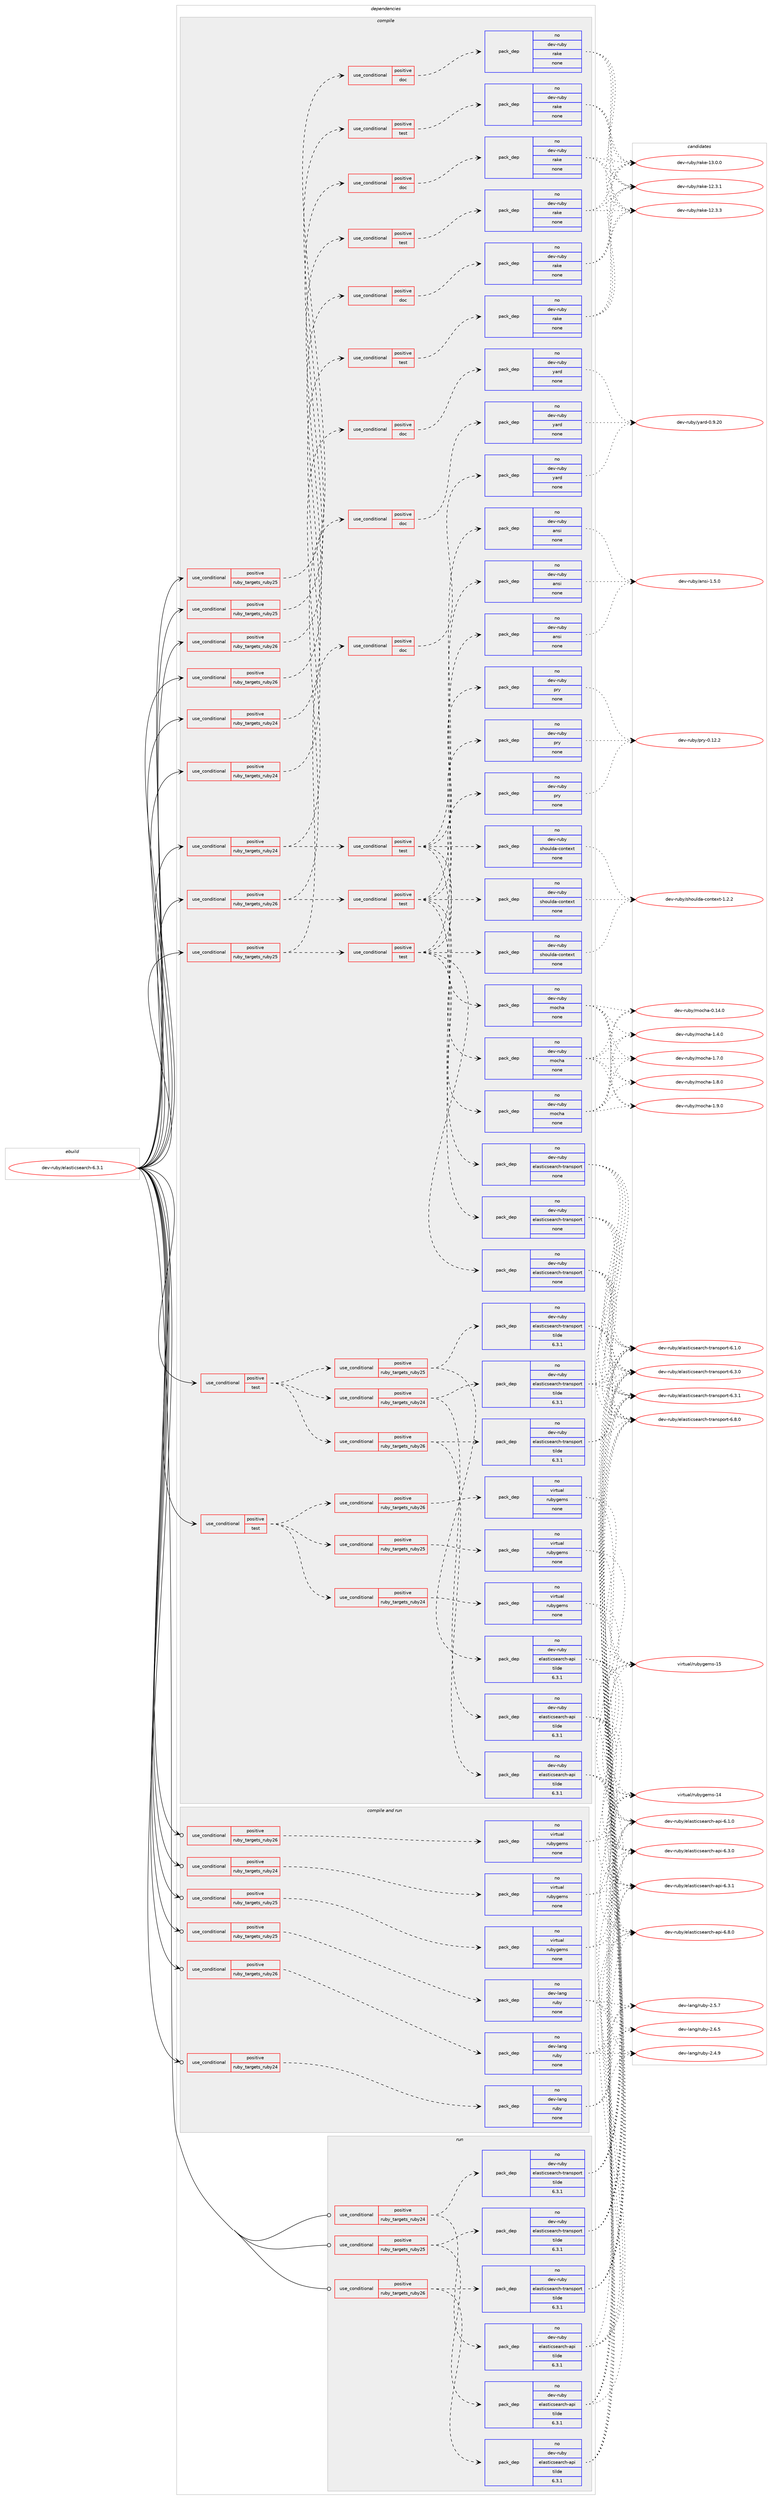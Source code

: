 digraph prolog {

# *************
# Graph options
# *************

newrank=true;
concentrate=true;
compound=true;
graph [rankdir=LR,fontname=Helvetica,fontsize=10,ranksep=1.5];#, ranksep=2.5, nodesep=0.2];
edge  [arrowhead=vee];
node  [fontname=Helvetica,fontsize=10];

# **********
# The ebuild
# **********

subgraph cluster_leftcol {
color=gray;
rank=same;
label=<<i>ebuild</i>>;
id [label="dev-ruby/elasticsearch-6.3.1", color=red, width=4, href="../dev-ruby/elasticsearch-6.3.1.svg"];
}

# ****************
# The dependencies
# ****************

subgraph cluster_midcol {
color=gray;
label=<<i>dependencies</i>>;
subgraph cluster_compile {
fillcolor="#eeeeee";
style=filled;
label=<<i>compile</i>>;
subgraph cond162151 {
dependency684757 [label=<<TABLE BORDER="0" CELLBORDER="1" CELLSPACING="0" CELLPADDING="4"><TR><TD ROWSPAN="3" CELLPADDING="10">use_conditional</TD></TR><TR><TD>positive</TD></TR><TR><TD>ruby_targets_ruby24</TD></TR></TABLE>>, shape=none, color=red];
subgraph cond162152 {
dependency684758 [label=<<TABLE BORDER="0" CELLBORDER="1" CELLSPACING="0" CELLPADDING="4"><TR><TD ROWSPAN="3" CELLPADDING="10">use_conditional</TD></TR><TR><TD>positive</TD></TR><TR><TD>doc</TD></TR></TABLE>>, shape=none, color=red];
subgraph pack510640 {
dependency684759 [label=<<TABLE BORDER="0" CELLBORDER="1" CELLSPACING="0" CELLPADDING="4" WIDTH="220"><TR><TD ROWSPAN="6" CELLPADDING="30">pack_dep</TD></TR><TR><TD WIDTH="110">no</TD></TR><TR><TD>dev-ruby</TD></TR><TR><TD>rake</TD></TR><TR><TD>none</TD></TR><TR><TD></TD></TR></TABLE>>, shape=none, color=blue];
}
dependency684758:e -> dependency684759:w [weight=20,style="dashed",arrowhead="vee"];
}
dependency684757:e -> dependency684758:w [weight=20,style="dashed",arrowhead="vee"];
}
id:e -> dependency684757:w [weight=20,style="solid",arrowhead="vee"];
subgraph cond162153 {
dependency684760 [label=<<TABLE BORDER="0" CELLBORDER="1" CELLSPACING="0" CELLPADDING="4"><TR><TD ROWSPAN="3" CELLPADDING="10">use_conditional</TD></TR><TR><TD>positive</TD></TR><TR><TD>ruby_targets_ruby24</TD></TR></TABLE>>, shape=none, color=red];
subgraph cond162154 {
dependency684761 [label=<<TABLE BORDER="0" CELLBORDER="1" CELLSPACING="0" CELLPADDING="4"><TR><TD ROWSPAN="3" CELLPADDING="10">use_conditional</TD></TR><TR><TD>positive</TD></TR><TR><TD>doc</TD></TR></TABLE>>, shape=none, color=red];
subgraph pack510641 {
dependency684762 [label=<<TABLE BORDER="0" CELLBORDER="1" CELLSPACING="0" CELLPADDING="4" WIDTH="220"><TR><TD ROWSPAN="6" CELLPADDING="30">pack_dep</TD></TR><TR><TD WIDTH="110">no</TD></TR><TR><TD>dev-ruby</TD></TR><TR><TD>yard</TD></TR><TR><TD>none</TD></TR><TR><TD></TD></TR></TABLE>>, shape=none, color=blue];
}
dependency684761:e -> dependency684762:w [weight=20,style="dashed",arrowhead="vee"];
}
dependency684760:e -> dependency684761:w [weight=20,style="dashed",arrowhead="vee"];
subgraph cond162155 {
dependency684763 [label=<<TABLE BORDER="0" CELLBORDER="1" CELLSPACING="0" CELLPADDING="4"><TR><TD ROWSPAN="3" CELLPADDING="10">use_conditional</TD></TR><TR><TD>positive</TD></TR><TR><TD>test</TD></TR></TABLE>>, shape=none, color=red];
subgraph pack510642 {
dependency684764 [label=<<TABLE BORDER="0" CELLBORDER="1" CELLSPACING="0" CELLPADDING="4" WIDTH="220"><TR><TD ROWSPAN="6" CELLPADDING="30">pack_dep</TD></TR><TR><TD WIDTH="110">no</TD></TR><TR><TD>dev-ruby</TD></TR><TR><TD>ansi</TD></TR><TR><TD>none</TD></TR><TR><TD></TD></TR></TABLE>>, shape=none, color=blue];
}
dependency684763:e -> dependency684764:w [weight=20,style="dashed",arrowhead="vee"];
subgraph pack510643 {
dependency684765 [label=<<TABLE BORDER="0" CELLBORDER="1" CELLSPACING="0" CELLPADDING="4" WIDTH="220"><TR><TD ROWSPAN="6" CELLPADDING="30">pack_dep</TD></TR><TR><TD WIDTH="110">no</TD></TR><TR><TD>dev-ruby</TD></TR><TR><TD>elasticsearch-transport</TD></TR><TR><TD>none</TD></TR><TR><TD></TD></TR></TABLE>>, shape=none, color=blue];
}
dependency684763:e -> dependency684765:w [weight=20,style="dashed",arrowhead="vee"];
subgraph pack510644 {
dependency684766 [label=<<TABLE BORDER="0" CELLBORDER="1" CELLSPACING="0" CELLPADDING="4" WIDTH="220"><TR><TD ROWSPAN="6" CELLPADDING="30">pack_dep</TD></TR><TR><TD WIDTH="110">no</TD></TR><TR><TD>dev-ruby</TD></TR><TR><TD>mocha</TD></TR><TR><TD>none</TD></TR><TR><TD></TD></TR></TABLE>>, shape=none, color=blue];
}
dependency684763:e -> dependency684766:w [weight=20,style="dashed",arrowhead="vee"];
subgraph pack510645 {
dependency684767 [label=<<TABLE BORDER="0" CELLBORDER="1" CELLSPACING="0" CELLPADDING="4" WIDTH="220"><TR><TD ROWSPAN="6" CELLPADDING="30">pack_dep</TD></TR><TR><TD WIDTH="110">no</TD></TR><TR><TD>dev-ruby</TD></TR><TR><TD>pry</TD></TR><TR><TD>none</TD></TR><TR><TD></TD></TR></TABLE>>, shape=none, color=blue];
}
dependency684763:e -> dependency684767:w [weight=20,style="dashed",arrowhead="vee"];
subgraph pack510646 {
dependency684768 [label=<<TABLE BORDER="0" CELLBORDER="1" CELLSPACING="0" CELLPADDING="4" WIDTH="220"><TR><TD ROWSPAN="6" CELLPADDING="30">pack_dep</TD></TR><TR><TD WIDTH="110">no</TD></TR><TR><TD>dev-ruby</TD></TR><TR><TD>shoulda-context</TD></TR><TR><TD>none</TD></TR><TR><TD></TD></TR></TABLE>>, shape=none, color=blue];
}
dependency684763:e -> dependency684768:w [weight=20,style="dashed",arrowhead="vee"];
}
dependency684760:e -> dependency684763:w [weight=20,style="dashed",arrowhead="vee"];
}
id:e -> dependency684760:w [weight=20,style="solid",arrowhead="vee"];
subgraph cond162156 {
dependency684769 [label=<<TABLE BORDER="0" CELLBORDER="1" CELLSPACING="0" CELLPADDING="4"><TR><TD ROWSPAN="3" CELLPADDING="10">use_conditional</TD></TR><TR><TD>positive</TD></TR><TR><TD>ruby_targets_ruby24</TD></TR></TABLE>>, shape=none, color=red];
subgraph cond162157 {
dependency684770 [label=<<TABLE BORDER="0" CELLBORDER="1" CELLSPACING="0" CELLPADDING="4"><TR><TD ROWSPAN="3" CELLPADDING="10">use_conditional</TD></TR><TR><TD>positive</TD></TR><TR><TD>test</TD></TR></TABLE>>, shape=none, color=red];
subgraph pack510647 {
dependency684771 [label=<<TABLE BORDER="0" CELLBORDER="1" CELLSPACING="0" CELLPADDING="4" WIDTH="220"><TR><TD ROWSPAN="6" CELLPADDING="30">pack_dep</TD></TR><TR><TD WIDTH="110">no</TD></TR><TR><TD>dev-ruby</TD></TR><TR><TD>rake</TD></TR><TR><TD>none</TD></TR><TR><TD></TD></TR></TABLE>>, shape=none, color=blue];
}
dependency684770:e -> dependency684771:w [weight=20,style="dashed",arrowhead="vee"];
}
dependency684769:e -> dependency684770:w [weight=20,style="dashed",arrowhead="vee"];
}
id:e -> dependency684769:w [weight=20,style="solid",arrowhead="vee"];
subgraph cond162158 {
dependency684772 [label=<<TABLE BORDER="0" CELLBORDER="1" CELLSPACING="0" CELLPADDING="4"><TR><TD ROWSPAN="3" CELLPADDING="10">use_conditional</TD></TR><TR><TD>positive</TD></TR><TR><TD>ruby_targets_ruby25</TD></TR></TABLE>>, shape=none, color=red];
subgraph cond162159 {
dependency684773 [label=<<TABLE BORDER="0" CELLBORDER="1" CELLSPACING="0" CELLPADDING="4"><TR><TD ROWSPAN="3" CELLPADDING="10">use_conditional</TD></TR><TR><TD>positive</TD></TR><TR><TD>doc</TD></TR></TABLE>>, shape=none, color=red];
subgraph pack510648 {
dependency684774 [label=<<TABLE BORDER="0" CELLBORDER="1" CELLSPACING="0" CELLPADDING="4" WIDTH="220"><TR><TD ROWSPAN="6" CELLPADDING="30">pack_dep</TD></TR><TR><TD WIDTH="110">no</TD></TR><TR><TD>dev-ruby</TD></TR><TR><TD>rake</TD></TR><TR><TD>none</TD></TR><TR><TD></TD></TR></TABLE>>, shape=none, color=blue];
}
dependency684773:e -> dependency684774:w [weight=20,style="dashed",arrowhead="vee"];
}
dependency684772:e -> dependency684773:w [weight=20,style="dashed",arrowhead="vee"];
}
id:e -> dependency684772:w [weight=20,style="solid",arrowhead="vee"];
subgraph cond162160 {
dependency684775 [label=<<TABLE BORDER="0" CELLBORDER="1" CELLSPACING="0" CELLPADDING="4"><TR><TD ROWSPAN="3" CELLPADDING="10">use_conditional</TD></TR><TR><TD>positive</TD></TR><TR><TD>ruby_targets_ruby25</TD></TR></TABLE>>, shape=none, color=red];
subgraph cond162161 {
dependency684776 [label=<<TABLE BORDER="0" CELLBORDER="1" CELLSPACING="0" CELLPADDING="4"><TR><TD ROWSPAN="3" CELLPADDING="10">use_conditional</TD></TR><TR><TD>positive</TD></TR><TR><TD>doc</TD></TR></TABLE>>, shape=none, color=red];
subgraph pack510649 {
dependency684777 [label=<<TABLE BORDER="0" CELLBORDER="1" CELLSPACING="0" CELLPADDING="4" WIDTH="220"><TR><TD ROWSPAN="6" CELLPADDING="30">pack_dep</TD></TR><TR><TD WIDTH="110">no</TD></TR><TR><TD>dev-ruby</TD></TR><TR><TD>yard</TD></TR><TR><TD>none</TD></TR><TR><TD></TD></TR></TABLE>>, shape=none, color=blue];
}
dependency684776:e -> dependency684777:w [weight=20,style="dashed",arrowhead="vee"];
}
dependency684775:e -> dependency684776:w [weight=20,style="dashed",arrowhead="vee"];
subgraph cond162162 {
dependency684778 [label=<<TABLE BORDER="0" CELLBORDER="1" CELLSPACING="0" CELLPADDING="4"><TR><TD ROWSPAN="3" CELLPADDING="10">use_conditional</TD></TR><TR><TD>positive</TD></TR><TR><TD>test</TD></TR></TABLE>>, shape=none, color=red];
subgraph pack510650 {
dependency684779 [label=<<TABLE BORDER="0" CELLBORDER="1" CELLSPACING="0" CELLPADDING="4" WIDTH="220"><TR><TD ROWSPAN="6" CELLPADDING="30">pack_dep</TD></TR><TR><TD WIDTH="110">no</TD></TR><TR><TD>dev-ruby</TD></TR><TR><TD>ansi</TD></TR><TR><TD>none</TD></TR><TR><TD></TD></TR></TABLE>>, shape=none, color=blue];
}
dependency684778:e -> dependency684779:w [weight=20,style="dashed",arrowhead="vee"];
subgraph pack510651 {
dependency684780 [label=<<TABLE BORDER="0" CELLBORDER="1" CELLSPACING="0" CELLPADDING="4" WIDTH="220"><TR><TD ROWSPAN="6" CELLPADDING="30">pack_dep</TD></TR><TR><TD WIDTH="110">no</TD></TR><TR><TD>dev-ruby</TD></TR><TR><TD>elasticsearch-transport</TD></TR><TR><TD>none</TD></TR><TR><TD></TD></TR></TABLE>>, shape=none, color=blue];
}
dependency684778:e -> dependency684780:w [weight=20,style="dashed",arrowhead="vee"];
subgraph pack510652 {
dependency684781 [label=<<TABLE BORDER="0" CELLBORDER="1" CELLSPACING="0" CELLPADDING="4" WIDTH="220"><TR><TD ROWSPAN="6" CELLPADDING="30">pack_dep</TD></TR><TR><TD WIDTH="110">no</TD></TR><TR><TD>dev-ruby</TD></TR><TR><TD>mocha</TD></TR><TR><TD>none</TD></TR><TR><TD></TD></TR></TABLE>>, shape=none, color=blue];
}
dependency684778:e -> dependency684781:w [weight=20,style="dashed",arrowhead="vee"];
subgraph pack510653 {
dependency684782 [label=<<TABLE BORDER="0" CELLBORDER="1" CELLSPACING="0" CELLPADDING="4" WIDTH="220"><TR><TD ROWSPAN="6" CELLPADDING="30">pack_dep</TD></TR><TR><TD WIDTH="110">no</TD></TR><TR><TD>dev-ruby</TD></TR><TR><TD>pry</TD></TR><TR><TD>none</TD></TR><TR><TD></TD></TR></TABLE>>, shape=none, color=blue];
}
dependency684778:e -> dependency684782:w [weight=20,style="dashed",arrowhead="vee"];
subgraph pack510654 {
dependency684783 [label=<<TABLE BORDER="0" CELLBORDER="1" CELLSPACING="0" CELLPADDING="4" WIDTH="220"><TR><TD ROWSPAN="6" CELLPADDING="30">pack_dep</TD></TR><TR><TD WIDTH="110">no</TD></TR><TR><TD>dev-ruby</TD></TR><TR><TD>shoulda-context</TD></TR><TR><TD>none</TD></TR><TR><TD></TD></TR></TABLE>>, shape=none, color=blue];
}
dependency684778:e -> dependency684783:w [weight=20,style="dashed",arrowhead="vee"];
}
dependency684775:e -> dependency684778:w [weight=20,style="dashed",arrowhead="vee"];
}
id:e -> dependency684775:w [weight=20,style="solid",arrowhead="vee"];
subgraph cond162163 {
dependency684784 [label=<<TABLE BORDER="0" CELLBORDER="1" CELLSPACING="0" CELLPADDING="4"><TR><TD ROWSPAN="3" CELLPADDING="10">use_conditional</TD></TR><TR><TD>positive</TD></TR><TR><TD>ruby_targets_ruby25</TD></TR></TABLE>>, shape=none, color=red];
subgraph cond162164 {
dependency684785 [label=<<TABLE BORDER="0" CELLBORDER="1" CELLSPACING="0" CELLPADDING="4"><TR><TD ROWSPAN="3" CELLPADDING="10">use_conditional</TD></TR><TR><TD>positive</TD></TR><TR><TD>test</TD></TR></TABLE>>, shape=none, color=red];
subgraph pack510655 {
dependency684786 [label=<<TABLE BORDER="0" CELLBORDER="1" CELLSPACING="0" CELLPADDING="4" WIDTH="220"><TR><TD ROWSPAN="6" CELLPADDING="30">pack_dep</TD></TR><TR><TD WIDTH="110">no</TD></TR><TR><TD>dev-ruby</TD></TR><TR><TD>rake</TD></TR><TR><TD>none</TD></TR><TR><TD></TD></TR></TABLE>>, shape=none, color=blue];
}
dependency684785:e -> dependency684786:w [weight=20,style="dashed",arrowhead="vee"];
}
dependency684784:e -> dependency684785:w [weight=20,style="dashed",arrowhead="vee"];
}
id:e -> dependency684784:w [weight=20,style="solid",arrowhead="vee"];
subgraph cond162165 {
dependency684787 [label=<<TABLE BORDER="0" CELLBORDER="1" CELLSPACING="0" CELLPADDING="4"><TR><TD ROWSPAN="3" CELLPADDING="10">use_conditional</TD></TR><TR><TD>positive</TD></TR><TR><TD>ruby_targets_ruby26</TD></TR></TABLE>>, shape=none, color=red];
subgraph cond162166 {
dependency684788 [label=<<TABLE BORDER="0" CELLBORDER="1" CELLSPACING="0" CELLPADDING="4"><TR><TD ROWSPAN="3" CELLPADDING="10">use_conditional</TD></TR><TR><TD>positive</TD></TR><TR><TD>doc</TD></TR></TABLE>>, shape=none, color=red];
subgraph pack510656 {
dependency684789 [label=<<TABLE BORDER="0" CELLBORDER="1" CELLSPACING="0" CELLPADDING="4" WIDTH="220"><TR><TD ROWSPAN="6" CELLPADDING="30">pack_dep</TD></TR><TR><TD WIDTH="110">no</TD></TR><TR><TD>dev-ruby</TD></TR><TR><TD>rake</TD></TR><TR><TD>none</TD></TR><TR><TD></TD></TR></TABLE>>, shape=none, color=blue];
}
dependency684788:e -> dependency684789:w [weight=20,style="dashed",arrowhead="vee"];
}
dependency684787:e -> dependency684788:w [weight=20,style="dashed",arrowhead="vee"];
}
id:e -> dependency684787:w [weight=20,style="solid",arrowhead="vee"];
subgraph cond162167 {
dependency684790 [label=<<TABLE BORDER="0" CELLBORDER="1" CELLSPACING="0" CELLPADDING="4"><TR><TD ROWSPAN="3" CELLPADDING="10">use_conditional</TD></TR><TR><TD>positive</TD></TR><TR><TD>ruby_targets_ruby26</TD></TR></TABLE>>, shape=none, color=red];
subgraph cond162168 {
dependency684791 [label=<<TABLE BORDER="0" CELLBORDER="1" CELLSPACING="0" CELLPADDING="4"><TR><TD ROWSPAN="3" CELLPADDING="10">use_conditional</TD></TR><TR><TD>positive</TD></TR><TR><TD>doc</TD></TR></TABLE>>, shape=none, color=red];
subgraph pack510657 {
dependency684792 [label=<<TABLE BORDER="0" CELLBORDER="1" CELLSPACING="0" CELLPADDING="4" WIDTH="220"><TR><TD ROWSPAN="6" CELLPADDING="30">pack_dep</TD></TR><TR><TD WIDTH="110">no</TD></TR><TR><TD>dev-ruby</TD></TR><TR><TD>yard</TD></TR><TR><TD>none</TD></TR><TR><TD></TD></TR></TABLE>>, shape=none, color=blue];
}
dependency684791:e -> dependency684792:w [weight=20,style="dashed",arrowhead="vee"];
}
dependency684790:e -> dependency684791:w [weight=20,style="dashed",arrowhead="vee"];
subgraph cond162169 {
dependency684793 [label=<<TABLE BORDER="0" CELLBORDER="1" CELLSPACING="0" CELLPADDING="4"><TR><TD ROWSPAN="3" CELLPADDING="10">use_conditional</TD></TR><TR><TD>positive</TD></TR><TR><TD>test</TD></TR></TABLE>>, shape=none, color=red];
subgraph pack510658 {
dependency684794 [label=<<TABLE BORDER="0" CELLBORDER="1" CELLSPACING="0" CELLPADDING="4" WIDTH="220"><TR><TD ROWSPAN="6" CELLPADDING="30">pack_dep</TD></TR><TR><TD WIDTH="110">no</TD></TR><TR><TD>dev-ruby</TD></TR><TR><TD>ansi</TD></TR><TR><TD>none</TD></TR><TR><TD></TD></TR></TABLE>>, shape=none, color=blue];
}
dependency684793:e -> dependency684794:w [weight=20,style="dashed",arrowhead="vee"];
subgraph pack510659 {
dependency684795 [label=<<TABLE BORDER="0" CELLBORDER="1" CELLSPACING="0" CELLPADDING="4" WIDTH="220"><TR><TD ROWSPAN="6" CELLPADDING="30">pack_dep</TD></TR><TR><TD WIDTH="110">no</TD></TR><TR><TD>dev-ruby</TD></TR><TR><TD>elasticsearch-transport</TD></TR><TR><TD>none</TD></TR><TR><TD></TD></TR></TABLE>>, shape=none, color=blue];
}
dependency684793:e -> dependency684795:w [weight=20,style="dashed",arrowhead="vee"];
subgraph pack510660 {
dependency684796 [label=<<TABLE BORDER="0" CELLBORDER="1" CELLSPACING="0" CELLPADDING="4" WIDTH="220"><TR><TD ROWSPAN="6" CELLPADDING="30">pack_dep</TD></TR><TR><TD WIDTH="110">no</TD></TR><TR><TD>dev-ruby</TD></TR><TR><TD>mocha</TD></TR><TR><TD>none</TD></TR><TR><TD></TD></TR></TABLE>>, shape=none, color=blue];
}
dependency684793:e -> dependency684796:w [weight=20,style="dashed",arrowhead="vee"];
subgraph pack510661 {
dependency684797 [label=<<TABLE BORDER="0" CELLBORDER="1" CELLSPACING="0" CELLPADDING="4" WIDTH="220"><TR><TD ROWSPAN="6" CELLPADDING="30">pack_dep</TD></TR><TR><TD WIDTH="110">no</TD></TR><TR><TD>dev-ruby</TD></TR><TR><TD>pry</TD></TR><TR><TD>none</TD></TR><TR><TD></TD></TR></TABLE>>, shape=none, color=blue];
}
dependency684793:e -> dependency684797:w [weight=20,style="dashed",arrowhead="vee"];
subgraph pack510662 {
dependency684798 [label=<<TABLE BORDER="0" CELLBORDER="1" CELLSPACING="0" CELLPADDING="4" WIDTH="220"><TR><TD ROWSPAN="6" CELLPADDING="30">pack_dep</TD></TR><TR><TD WIDTH="110">no</TD></TR><TR><TD>dev-ruby</TD></TR><TR><TD>shoulda-context</TD></TR><TR><TD>none</TD></TR><TR><TD></TD></TR></TABLE>>, shape=none, color=blue];
}
dependency684793:e -> dependency684798:w [weight=20,style="dashed",arrowhead="vee"];
}
dependency684790:e -> dependency684793:w [weight=20,style="dashed",arrowhead="vee"];
}
id:e -> dependency684790:w [weight=20,style="solid",arrowhead="vee"];
subgraph cond162170 {
dependency684799 [label=<<TABLE BORDER="0" CELLBORDER="1" CELLSPACING="0" CELLPADDING="4"><TR><TD ROWSPAN="3" CELLPADDING="10">use_conditional</TD></TR><TR><TD>positive</TD></TR><TR><TD>ruby_targets_ruby26</TD></TR></TABLE>>, shape=none, color=red];
subgraph cond162171 {
dependency684800 [label=<<TABLE BORDER="0" CELLBORDER="1" CELLSPACING="0" CELLPADDING="4"><TR><TD ROWSPAN="3" CELLPADDING="10">use_conditional</TD></TR><TR><TD>positive</TD></TR><TR><TD>test</TD></TR></TABLE>>, shape=none, color=red];
subgraph pack510663 {
dependency684801 [label=<<TABLE BORDER="0" CELLBORDER="1" CELLSPACING="0" CELLPADDING="4" WIDTH="220"><TR><TD ROWSPAN="6" CELLPADDING="30">pack_dep</TD></TR><TR><TD WIDTH="110">no</TD></TR><TR><TD>dev-ruby</TD></TR><TR><TD>rake</TD></TR><TR><TD>none</TD></TR><TR><TD></TD></TR></TABLE>>, shape=none, color=blue];
}
dependency684800:e -> dependency684801:w [weight=20,style="dashed",arrowhead="vee"];
}
dependency684799:e -> dependency684800:w [weight=20,style="dashed",arrowhead="vee"];
}
id:e -> dependency684799:w [weight=20,style="solid",arrowhead="vee"];
subgraph cond162172 {
dependency684802 [label=<<TABLE BORDER="0" CELLBORDER="1" CELLSPACING="0" CELLPADDING="4"><TR><TD ROWSPAN="3" CELLPADDING="10">use_conditional</TD></TR><TR><TD>positive</TD></TR><TR><TD>test</TD></TR></TABLE>>, shape=none, color=red];
subgraph cond162173 {
dependency684803 [label=<<TABLE BORDER="0" CELLBORDER="1" CELLSPACING="0" CELLPADDING="4"><TR><TD ROWSPAN="3" CELLPADDING="10">use_conditional</TD></TR><TR><TD>positive</TD></TR><TR><TD>ruby_targets_ruby24</TD></TR></TABLE>>, shape=none, color=red];
subgraph pack510664 {
dependency684804 [label=<<TABLE BORDER="0" CELLBORDER="1" CELLSPACING="0" CELLPADDING="4" WIDTH="220"><TR><TD ROWSPAN="6" CELLPADDING="30">pack_dep</TD></TR><TR><TD WIDTH="110">no</TD></TR><TR><TD>dev-ruby</TD></TR><TR><TD>elasticsearch-api</TD></TR><TR><TD>tilde</TD></TR><TR><TD>6.3.1</TD></TR></TABLE>>, shape=none, color=blue];
}
dependency684803:e -> dependency684804:w [weight=20,style="dashed",arrowhead="vee"];
subgraph pack510665 {
dependency684805 [label=<<TABLE BORDER="0" CELLBORDER="1" CELLSPACING="0" CELLPADDING="4" WIDTH="220"><TR><TD ROWSPAN="6" CELLPADDING="30">pack_dep</TD></TR><TR><TD WIDTH="110">no</TD></TR><TR><TD>dev-ruby</TD></TR><TR><TD>elasticsearch-transport</TD></TR><TR><TD>tilde</TD></TR><TR><TD>6.3.1</TD></TR></TABLE>>, shape=none, color=blue];
}
dependency684803:e -> dependency684805:w [weight=20,style="dashed",arrowhead="vee"];
}
dependency684802:e -> dependency684803:w [weight=20,style="dashed",arrowhead="vee"];
subgraph cond162174 {
dependency684806 [label=<<TABLE BORDER="0" CELLBORDER="1" CELLSPACING="0" CELLPADDING="4"><TR><TD ROWSPAN="3" CELLPADDING="10">use_conditional</TD></TR><TR><TD>positive</TD></TR><TR><TD>ruby_targets_ruby25</TD></TR></TABLE>>, shape=none, color=red];
subgraph pack510666 {
dependency684807 [label=<<TABLE BORDER="0" CELLBORDER="1" CELLSPACING="0" CELLPADDING="4" WIDTH="220"><TR><TD ROWSPAN="6" CELLPADDING="30">pack_dep</TD></TR><TR><TD WIDTH="110">no</TD></TR><TR><TD>dev-ruby</TD></TR><TR><TD>elasticsearch-api</TD></TR><TR><TD>tilde</TD></TR><TR><TD>6.3.1</TD></TR></TABLE>>, shape=none, color=blue];
}
dependency684806:e -> dependency684807:w [weight=20,style="dashed",arrowhead="vee"];
subgraph pack510667 {
dependency684808 [label=<<TABLE BORDER="0" CELLBORDER="1" CELLSPACING="0" CELLPADDING="4" WIDTH="220"><TR><TD ROWSPAN="6" CELLPADDING="30">pack_dep</TD></TR><TR><TD WIDTH="110">no</TD></TR><TR><TD>dev-ruby</TD></TR><TR><TD>elasticsearch-transport</TD></TR><TR><TD>tilde</TD></TR><TR><TD>6.3.1</TD></TR></TABLE>>, shape=none, color=blue];
}
dependency684806:e -> dependency684808:w [weight=20,style="dashed",arrowhead="vee"];
}
dependency684802:e -> dependency684806:w [weight=20,style="dashed",arrowhead="vee"];
subgraph cond162175 {
dependency684809 [label=<<TABLE BORDER="0" CELLBORDER="1" CELLSPACING="0" CELLPADDING="4"><TR><TD ROWSPAN="3" CELLPADDING="10">use_conditional</TD></TR><TR><TD>positive</TD></TR><TR><TD>ruby_targets_ruby26</TD></TR></TABLE>>, shape=none, color=red];
subgraph pack510668 {
dependency684810 [label=<<TABLE BORDER="0" CELLBORDER="1" CELLSPACING="0" CELLPADDING="4" WIDTH="220"><TR><TD ROWSPAN="6" CELLPADDING="30">pack_dep</TD></TR><TR><TD WIDTH="110">no</TD></TR><TR><TD>dev-ruby</TD></TR><TR><TD>elasticsearch-api</TD></TR><TR><TD>tilde</TD></TR><TR><TD>6.3.1</TD></TR></TABLE>>, shape=none, color=blue];
}
dependency684809:e -> dependency684810:w [weight=20,style="dashed",arrowhead="vee"];
subgraph pack510669 {
dependency684811 [label=<<TABLE BORDER="0" CELLBORDER="1" CELLSPACING="0" CELLPADDING="4" WIDTH="220"><TR><TD ROWSPAN="6" CELLPADDING="30">pack_dep</TD></TR><TR><TD WIDTH="110">no</TD></TR><TR><TD>dev-ruby</TD></TR><TR><TD>elasticsearch-transport</TD></TR><TR><TD>tilde</TD></TR><TR><TD>6.3.1</TD></TR></TABLE>>, shape=none, color=blue];
}
dependency684809:e -> dependency684811:w [weight=20,style="dashed",arrowhead="vee"];
}
dependency684802:e -> dependency684809:w [weight=20,style="dashed",arrowhead="vee"];
}
id:e -> dependency684802:w [weight=20,style="solid",arrowhead="vee"];
subgraph cond162176 {
dependency684812 [label=<<TABLE BORDER="0" CELLBORDER="1" CELLSPACING="0" CELLPADDING="4"><TR><TD ROWSPAN="3" CELLPADDING="10">use_conditional</TD></TR><TR><TD>positive</TD></TR><TR><TD>test</TD></TR></TABLE>>, shape=none, color=red];
subgraph cond162177 {
dependency684813 [label=<<TABLE BORDER="0" CELLBORDER="1" CELLSPACING="0" CELLPADDING="4"><TR><TD ROWSPAN="3" CELLPADDING="10">use_conditional</TD></TR><TR><TD>positive</TD></TR><TR><TD>ruby_targets_ruby24</TD></TR></TABLE>>, shape=none, color=red];
subgraph pack510670 {
dependency684814 [label=<<TABLE BORDER="0" CELLBORDER="1" CELLSPACING="0" CELLPADDING="4" WIDTH="220"><TR><TD ROWSPAN="6" CELLPADDING="30">pack_dep</TD></TR><TR><TD WIDTH="110">no</TD></TR><TR><TD>virtual</TD></TR><TR><TD>rubygems</TD></TR><TR><TD>none</TD></TR><TR><TD></TD></TR></TABLE>>, shape=none, color=blue];
}
dependency684813:e -> dependency684814:w [weight=20,style="dashed",arrowhead="vee"];
}
dependency684812:e -> dependency684813:w [weight=20,style="dashed",arrowhead="vee"];
subgraph cond162178 {
dependency684815 [label=<<TABLE BORDER="0" CELLBORDER="1" CELLSPACING="0" CELLPADDING="4"><TR><TD ROWSPAN="3" CELLPADDING="10">use_conditional</TD></TR><TR><TD>positive</TD></TR><TR><TD>ruby_targets_ruby25</TD></TR></TABLE>>, shape=none, color=red];
subgraph pack510671 {
dependency684816 [label=<<TABLE BORDER="0" CELLBORDER="1" CELLSPACING="0" CELLPADDING="4" WIDTH="220"><TR><TD ROWSPAN="6" CELLPADDING="30">pack_dep</TD></TR><TR><TD WIDTH="110">no</TD></TR><TR><TD>virtual</TD></TR><TR><TD>rubygems</TD></TR><TR><TD>none</TD></TR><TR><TD></TD></TR></TABLE>>, shape=none, color=blue];
}
dependency684815:e -> dependency684816:w [weight=20,style="dashed",arrowhead="vee"];
}
dependency684812:e -> dependency684815:w [weight=20,style="dashed",arrowhead="vee"];
subgraph cond162179 {
dependency684817 [label=<<TABLE BORDER="0" CELLBORDER="1" CELLSPACING="0" CELLPADDING="4"><TR><TD ROWSPAN="3" CELLPADDING="10">use_conditional</TD></TR><TR><TD>positive</TD></TR><TR><TD>ruby_targets_ruby26</TD></TR></TABLE>>, shape=none, color=red];
subgraph pack510672 {
dependency684818 [label=<<TABLE BORDER="0" CELLBORDER="1" CELLSPACING="0" CELLPADDING="4" WIDTH="220"><TR><TD ROWSPAN="6" CELLPADDING="30">pack_dep</TD></TR><TR><TD WIDTH="110">no</TD></TR><TR><TD>virtual</TD></TR><TR><TD>rubygems</TD></TR><TR><TD>none</TD></TR><TR><TD></TD></TR></TABLE>>, shape=none, color=blue];
}
dependency684817:e -> dependency684818:w [weight=20,style="dashed",arrowhead="vee"];
}
dependency684812:e -> dependency684817:w [weight=20,style="dashed",arrowhead="vee"];
}
id:e -> dependency684812:w [weight=20,style="solid",arrowhead="vee"];
}
subgraph cluster_compileandrun {
fillcolor="#eeeeee";
style=filled;
label=<<i>compile and run</i>>;
subgraph cond162180 {
dependency684819 [label=<<TABLE BORDER="0" CELLBORDER="1" CELLSPACING="0" CELLPADDING="4"><TR><TD ROWSPAN="3" CELLPADDING="10">use_conditional</TD></TR><TR><TD>positive</TD></TR><TR><TD>ruby_targets_ruby24</TD></TR></TABLE>>, shape=none, color=red];
subgraph pack510673 {
dependency684820 [label=<<TABLE BORDER="0" CELLBORDER="1" CELLSPACING="0" CELLPADDING="4" WIDTH="220"><TR><TD ROWSPAN="6" CELLPADDING="30">pack_dep</TD></TR><TR><TD WIDTH="110">no</TD></TR><TR><TD>dev-lang</TD></TR><TR><TD>ruby</TD></TR><TR><TD>none</TD></TR><TR><TD></TD></TR></TABLE>>, shape=none, color=blue];
}
dependency684819:e -> dependency684820:w [weight=20,style="dashed",arrowhead="vee"];
}
id:e -> dependency684819:w [weight=20,style="solid",arrowhead="odotvee"];
subgraph cond162181 {
dependency684821 [label=<<TABLE BORDER="0" CELLBORDER="1" CELLSPACING="0" CELLPADDING="4"><TR><TD ROWSPAN="3" CELLPADDING="10">use_conditional</TD></TR><TR><TD>positive</TD></TR><TR><TD>ruby_targets_ruby24</TD></TR></TABLE>>, shape=none, color=red];
subgraph pack510674 {
dependency684822 [label=<<TABLE BORDER="0" CELLBORDER="1" CELLSPACING="0" CELLPADDING="4" WIDTH="220"><TR><TD ROWSPAN="6" CELLPADDING="30">pack_dep</TD></TR><TR><TD WIDTH="110">no</TD></TR><TR><TD>virtual</TD></TR><TR><TD>rubygems</TD></TR><TR><TD>none</TD></TR><TR><TD></TD></TR></TABLE>>, shape=none, color=blue];
}
dependency684821:e -> dependency684822:w [weight=20,style="dashed",arrowhead="vee"];
}
id:e -> dependency684821:w [weight=20,style="solid",arrowhead="odotvee"];
subgraph cond162182 {
dependency684823 [label=<<TABLE BORDER="0" CELLBORDER="1" CELLSPACING="0" CELLPADDING="4"><TR><TD ROWSPAN="3" CELLPADDING="10">use_conditional</TD></TR><TR><TD>positive</TD></TR><TR><TD>ruby_targets_ruby25</TD></TR></TABLE>>, shape=none, color=red];
subgraph pack510675 {
dependency684824 [label=<<TABLE BORDER="0" CELLBORDER="1" CELLSPACING="0" CELLPADDING="4" WIDTH="220"><TR><TD ROWSPAN="6" CELLPADDING="30">pack_dep</TD></TR><TR><TD WIDTH="110">no</TD></TR><TR><TD>dev-lang</TD></TR><TR><TD>ruby</TD></TR><TR><TD>none</TD></TR><TR><TD></TD></TR></TABLE>>, shape=none, color=blue];
}
dependency684823:e -> dependency684824:w [weight=20,style="dashed",arrowhead="vee"];
}
id:e -> dependency684823:w [weight=20,style="solid",arrowhead="odotvee"];
subgraph cond162183 {
dependency684825 [label=<<TABLE BORDER="0" CELLBORDER="1" CELLSPACING="0" CELLPADDING="4"><TR><TD ROWSPAN="3" CELLPADDING="10">use_conditional</TD></TR><TR><TD>positive</TD></TR><TR><TD>ruby_targets_ruby25</TD></TR></TABLE>>, shape=none, color=red];
subgraph pack510676 {
dependency684826 [label=<<TABLE BORDER="0" CELLBORDER="1" CELLSPACING="0" CELLPADDING="4" WIDTH="220"><TR><TD ROWSPAN="6" CELLPADDING="30">pack_dep</TD></TR><TR><TD WIDTH="110">no</TD></TR><TR><TD>virtual</TD></TR><TR><TD>rubygems</TD></TR><TR><TD>none</TD></TR><TR><TD></TD></TR></TABLE>>, shape=none, color=blue];
}
dependency684825:e -> dependency684826:w [weight=20,style="dashed",arrowhead="vee"];
}
id:e -> dependency684825:w [weight=20,style="solid",arrowhead="odotvee"];
subgraph cond162184 {
dependency684827 [label=<<TABLE BORDER="0" CELLBORDER="1" CELLSPACING="0" CELLPADDING="4"><TR><TD ROWSPAN="3" CELLPADDING="10">use_conditional</TD></TR><TR><TD>positive</TD></TR><TR><TD>ruby_targets_ruby26</TD></TR></TABLE>>, shape=none, color=red];
subgraph pack510677 {
dependency684828 [label=<<TABLE BORDER="0" CELLBORDER="1" CELLSPACING="0" CELLPADDING="4" WIDTH="220"><TR><TD ROWSPAN="6" CELLPADDING="30">pack_dep</TD></TR><TR><TD WIDTH="110">no</TD></TR><TR><TD>dev-lang</TD></TR><TR><TD>ruby</TD></TR><TR><TD>none</TD></TR><TR><TD></TD></TR></TABLE>>, shape=none, color=blue];
}
dependency684827:e -> dependency684828:w [weight=20,style="dashed",arrowhead="vee"];
}
id:e -> dependency684827:w [weight=20,style="solid",arrowhead="odotvee"];
subgraph cond162185 {
dependency684829 [label=<<TABLE BORDER="0" CELLBORDER="1" CELLSPACING="0" CELLPADDING="4"><TR><TD ROWSPAN="3" CELLPADDING="10">use_conditional</TD></TR><TR><TD>positive</TD></TR><TR><TD>ruby_targets_ruby26</TD></TR></TABLE>>, shape=none, color=red];
subgraph pack510678 {
dependency684830 [label=<<TABLE BORDER="0" CELLBORDER="1" CELLSPACING="0" CELLPADDING="4" WIDTH="220"><TR><TD ROWSPAN="6" CELLPADDING="30">pack_dep</TD></TR><TR><TD WIDTH="110">no</TD></TR><TR><TD>virtual</TD></TR><TR><TD>rubygems</TD></TR><TR><TD>none</TD></TR><TR><TD></TD></TR></TABLE>>, shape=none, color=blue];
}
dependency684829:e -> dependency684830:w [weight=20,style="dashed",arrowhead="vee"];
}
id:e -> dependency684829:w [weight=20,style="solid",arrowhead="odotvee"];
}
subgraph cluster_run {
fillcolor="#eeeeee";
style=filled;
label=<<i>run</i>>;
subgraph cond162186 {
dependency684831 [label=<<TABLE BORDER="0" CELLBORDER="1" CELLSPACING="0" CELLPADDING="4"><TR><TD ROWSPAN="3" CELLPADDING="10">use_conditional</TD></TR><TR><TD>positive</TD></TR><TR><TD>ruby_targets_ruby24</TD></TR></TABLE>>, shape=none, color=red];
subgraph pack510679 {
dependency684832 [label=<<TABLE BORDER="0" CELLBORDER="1" CELLSPACING="0" CELLPADDING="4" WIDTH="220"><TR><TD ROWSPAN="6" CELLPADDING="30">pack_dep</TD></TR><TR><TD WIDTH="110">no</TD></TR><TR><TD>dev-ruby</TD></TR><TR><TD>elasticsearch-api</TD></TR><TR><TD>tilde</TD></TR><TR><TD>6.3.1</TD></TR></TABLE>>, shape=none, color=blue];
}
dependency684831:e -> dependency684832:w [weight=20,style="dashed",arrowhead="vee"];
subgraph pack510680 {
dependency684833 [label=<<TABLE BORDER="0" CELLBORDER="1" CELLSPACING="0" CELLPADDING="4" WIDTH="220"><TR><TD ROWSPAN="6" CELLPADDING="30">pack_dep</TD></TR><TR><TD WIDTH="110">no</TD></TR><TR><TD>dev-ruby</TD></TR><TR><TD>elasticsearch-transport</TD></TR><TR><TD>tilde</TD></TR><TR><TD>6.3.1</TD></TR></TABLE>>, shape=none, color=blue];
}
dependency684831:e -> dependency684833:w [weight=20,style="dashed",arrowhead="vee"];
}
id:e -> dependency684831:w [weight=20,style="solid",arrowhead="odot"];
subgraph cond162187 {
dependency684834 [label=<<TABLE BORDER="0" CELLBORDER="1" CELLSPACING="0" CELLPADDING="4"><TR><TD ROWSPAN="3" CELLPADDING="10">use_conditional</TD></TR><TR><TD>positive</TD></TR><TR><TD>ruby_targets_ruby25</TD></TR></TABLE>>, shape=none, color=red];
subgraph pack510681 {
dependency684835 [label=<<TABLE BORDER="0" CELLBORDER="1" CELLSPACING="0" CELLPADDING="4" WIDTH="220"><TR><TD ROWSPAN="6" CELLPADDING="30">pack_dep</TD></TR><TR><TD WIDTH="110">no</TD></TR><TR><TD>dev-ruby</TD></TR><TR><TD>elasticsearch-api</TD></TR><TR><TD>tilde</TD></TR><TR><TD>6.3.1</TD></TR></TABLE>>, shape=none, color=blue];
}
dependency684834:e -> dependency684835:w [weight=20,style="dashed",arrowhead="vee"];
subgraph pack510682 {
dependency684836 [label=<<TABLE BORDER="0" CELLBORDER="1" CELLSPACING="0" CELLPADDING="4" WIDTH="220"><TR><TD ROWSPAN="6" CELLPADDING="30">pack_dep</TD></TR><TR><TD WIDTH="110">no</TD></TR><TR><TD>dev-ruby</TD></TR><TR><TD>elasticsearch-transport</TD></TR><TR><TD>tilde</TD></TR><TR><TD>6.3.1</TD></TR></TABLE>>, shape=none, color=blue];
}
dependency684834:e -> dependency684836:w [weight=20,style="dashed",arrowhead="vee"];
}
id:e -> dependency684834:w [weight=20,style="solid",arrowhead="odot"];
subgraph cond162188 {
dependency684837 [label=<<TABLE BORDER="0" CELLBORDER="1" CELLSPACING="0" CELLPADDING="4"><TR><TD ROWSPAN="3" CELLPADDING="10">use_conditional</TD></TR><TR><TD>positive</TD></TR><TR><TD>ruby_targets_ruby26</TD></TR></TABLE>>, shape=none, color=red];
subgraph pack510683 {
dependency684838 [label=<<TABLE BORDER="0" CELLBORDER="1" CELLSPACING="0" CELLPADDING="4" WIDTH="220"><TR><TD ROWSPAN="6" CELLPADDING="30">pack_dep</TD></TR><TR><TD WIDTH="110">no</TD></TR><TR><TD>dev-ruby</TD></TR><TR><TD>elasticsearch-api</TD></TR><TR><TD>tilde</TD></TR><TR><TD>6.3.1</TD></TR></TABLE>>, shape=none, color=blue];
}
dependency684837:e -> dependency684838:w [weight=20,style="dashed",arrowhead="vee"];
subgraph pack510684 {
dependency684839 [label=<<TABLE BORDER="0" CELLBORDER="1" CELLSPACING="0" CELLPADDING="4" WIDTH="220"><TR><TD ROWSPAN="6" CELLPADDING="30">pack_dep</TD></TR><TR><TD WIDTH="110">no</TD></TR><TR><TD>dev-ruby</TD></TR><TR><TD>elasticsearch-transport</TD></TR><TR><TD>tilde</TD></TR><TR><TD>6.3.1</TD></TR></TABLE>>, shape=none, color=blue];
}
dependency684837:e -> dependency684839:w [weight=20,style="dashed",arrowhead="vee"];
}
id:e -> dependency684837:w [weight=20,style="solid",arrowhead="odot"];
}
}

# **************
# The candidates
# **************

subgraph cluster_choices {
rank=same;
color=gray;
label=<<i>candidates</i>>;

subgraph choice510640 {
color=black;
nodesep=1;
choice1001011184511411798121471149710710145495046514649 [label="dev-ruby/rake-12.3.1", color=red, width=4,href="../dev-ruby/rake-12.3.1.svg"];
choice1001011184511411798121471149710710145495046514651 [label="dev-ruby/rake-12.3.3", color=red, width=4,href="../dev-ruby/rake-12.3.3.svg"];
choice1001011184511411798121471149710710145495146484648 [label="dev-ruby/rake-13.0.0", color=red, width=4,href="../dev-ruby/rake-13.0.0.svg"];
dependency684759:e -> choice1001011184511411798121471149710710145495046514649:w [style=dotted,weight="100"];
dependency684759:e -> choice1001011184511411798121471149710710145495046514651:w [style=dotted,weight="100"];
dependency684759:e -> choice1001011184511411798121471149710710145495146484648:w [style=dotted,weight="100"];
}
subgraph choice510641 {
color=black;
nodesep=1;
choice1001011184511411798121471219711410045484657465048 [label="dev-ruby/yard-0.9.20", color=red, width=4,href="../dev-ruby/yard-0.9.20.svg"];
dependency684762:e -> choice1001011184511411798121471219711410045484657465048:w [style=dotted,weight="100"];
}
subgraph choice510642 {
color=black;
nodesep=1;
choice10010111845114117981214797110115105454946534648 [label="dev-ruby/ansi-1.5.0", color=red, width=4,href="../dev-ruby/ansi-1.5.0.svg"];
dependency684764:e -> choice10010111845114117981214797110115105454946534648:w [style=dotted,weight="100"];
}
subgraph choice510643 {
color=black;
nodesep=1;
choice100101118451141179812147101108971151161059911510197114991044511611497110115112111114116455446494648 [label="dev-ruby/elasticsearch-transport-6.1.0", color=red, width=4,href="../dev-ruby/elasticsearch-transport-6.1.0.svg"];
choice100101118451141179812147101108971151161059911510197114991044511611497110115112111114116455446514648 [label="dev-ruby/elasticsearch-transport-6.3.0", color=red, width=4,href="../dev-ruby/elasticsearch-transport-6.3.0.svg"];
choice100101118451141179812147101108971151161059911510197114991044511611497110115112111114116455446514649 [label="dev-ruby/elasticsearch-transport-6.3.1", color=red, width=4,href="../dev-ruby/elasticsearch-transport-6.3.1.svg"];
choice100101118451141179812147101108971151161059911510197114991044511611497110115112111114116455446564648 [label="dev-ruby/elasticsearch-transport-6.8.0", color=red, width=4,href="../dev-ruby/elasticsearch-transport-6.8.0.svg"];
dependency684765:e -> choice100101118451141179812147101108971151161059911510197114991044511611497110115112111114116455446494648:w [style=dotted,weight="100"];
dependency684765:e -> choice100101118451141179812147101108971151161059911510197114991044511611497110115112111114116455446514648:w [style=dotted,weight="100"];
dependency684765:e -> choice100101118451141179812147101108971151161059911510197114991044511611497110115112111114116455446514649:w [style=dotted,weight="100"];
dependency684765:e -> choice100101118451141179812147101108971151161059911510197114991044511611497110115112111114116455446564648:w [style=dotted,weight="100"];
}
subgraph choice510644 {
color=black;
nodesep=1;
choice100101118451141179812147109111991049745484649524648 [label="dev-ruby/mocha-0.14.0", color=red, width=4,href="../dev-ruby/mocha-0.14.0.svg"];
choice1001011184511411798121471091119910497454946524648 [label="dev-ruby/mocha-1.4.0", color=red, width=4,href="../dev-ruby/mocha-1.4.0.svg"];
choice1001011184511411798121471091119910497454946554648 [label="dev-ruby/mocha-1.7.0", color=red, width=4,href="../dev-ruby/mocha-1.7.0.svg"];
choice1001011184511411798121471091119910497454946564648 [label="dev-ruby/mocha-1.8.0", color=red, width=4,href="../dev-ruby/mocha-1.8.0.svg"];
choice1001011184511411798121471091119910497454946574648 [label="dev-ruby/mocha-1.9.0", color=red, width=4,href="../dev-ruby/mocha-1.9.0.svg"];
dependency684766:e -> choice100101118451141179812147109111991049745484649524648:w [style=dotted,weight="100"];
dependency684766:e -> choice1001011184511411798121471091119910497454946524648:w [style=dotted,weight="100"];
dependency684766:e -> choice1001011184511411798121471091119910497454946554648:w [style=dotted,weight="100"];
dependency684766:e -> choice1001011184511411798121471091119910497454946564648:w [style=dotted,weight="100"];
dependency684766:e -> choice1001011184511411798121471091119910497454946574648:w [style=dotted,weight="100"];
}
subgraph choice510645 {
color=black;
nodesep=1;
choice10010111845114117981214711211412145484649504650 [label="dev-ruby/pry-0.12.2", color=red, width=4,href="../dev-ruby/pry-0.12.2.svg"];
dependency684767:e -> choice10010111845114117981214711211412145484649504650:w [style=dotted,weight="100"];
}
subgraph choice510646 {
color=black;
nodesep=1;
choice100101118451141179812147115104111117108100974599111110116101120116454946504650 [label="dev-ruby/shoulda-context-1.2.2", color=red, width=4,href="../dev-ruby/shoulda-context-1.2.2.svg"];
dependency684768:e -> choice100101118451141179812147115104111117108100974599111110116101120116454946504650:w [style=dotted,weight="100"];
}
subgraph choice510647 {
color=black;
nodesep=1;
choice1001011184511411798121471149710710145495046514649 [label="dev-ruby/rake-12.3.1", color=red, width=4,href="../dev-ruby/rake-12.3.1.svg"];
choice1001011184511411798121471149710710145495046514651 [label="dev-ruby/rake-12.3.3", color=red, width=4,href="../dev-ruby/rake-12.3.3.svg"];
choice1001011184511411798121471149710710145495146484648 [label="dev-ruby/rake-13.0.0", color=red, width=4,href="../dev-ruby/rake-13.0.0.svg"];
dependency684771:e -> choice1001011184511411798121471149710710145495046514649:w [style=dotted,weight="100"];
dependency684771:e -> choice1001011184511411798121471149710710145495046514651:w [style=dotted,weight="100"];
dependency684771:e -> choice1001011184511411798121471149710710145495146484648:w [style=dotted,weight="100"];
}
subgraph choice510648 {
color=black;
nodesep=1;
choice1001011184511411798121471149710710145495046514649 [label="dev-ruby/rake-12.3.1", color=red, width=4,href="../dev-ruby/rake-12.3.1.svg"];
choice1001011184511411798121471149710710145495046514651 [label="dev-ruby/rake-12.3.3", color=red, width=4,href="../dev-ruby/rake-12.3.3.svg"];
choice1001011184511411798121471149710710145495146484648 [label="dev-ruby/rake-13.0.0", color=red, width=4,href="../dev-ruby/rake-13.0.0.svg"];
dependency684774:e -> choice1001011184511411798121471149710710145495046514649:w [style=dotted,weight="100"];
dependency684774:e -> choice1001011184511411798121471149710710145495046514651:w [style=dotted,weight="100"];
dependency684774:e -> choice1001011184511411798121471149710710145495146484648:w [style=dotted,weight="100"];
}
subgraph choice510649 {
color=black;
nodesep=1;
choice1001011184511411798121471219711410045484657465048 [label="dev-ruby/yard-0.9.20", color=red, width=4,href="../dev-ruby/yard-0.9.20.svg"];
dependency684777:e -> choice1001011184511411798121471219711410045484657465048:w [style=dotted,weight="100"];
}
subgraph choice510650 {
color=black;
nodesep=1;
choice10010111845114117981214797110115105454946534648 [label="dev-ruby/ansi-1.5.0", color=red, width=4,href="../dev-ruby/ansi-1.5.0.svg"];
dependency684779:e -> choice10010111845114117981214797110115105454946534648:w [style=dotted,weight="100"];
}
subgraph choice510651 {
color=black;
nodesep=1;
choice100101118451141179812147101108971151161059911510197114991044511611497110115112111114116455446494648 [label="dev-ruby/elasticsearch-transport-6.1.0", color=red, width=4,href="../dev-ruby/elasticsearch-transport-6.1.0.svg"];
choice100101118451141179812147101108971151161059911510197114991044511611497110115112111114116455446514648 [label="dev-ruby/elasticsearch-transport-6.3.0", color=red, width=4,href="../dev-ruby/elasticsearch-transport-6.3.0.svg"];
choice100101118451141179812147101108971151161059911510197114991044511611497110115112111114116455446514649 [label="dev-ruby/elasticsearch-transport-6.3.1", color=red, width=4,href="../dev-ruby/elasticsearch-transport-6.3.1.svg"];
choice100101118451141179812147101108971151161059911510197114991044511611497110115112111114116455446564648 [label="dev-ruby/elasticsearch-transport-6.8.0", color=red, width=4,href="../dev-ruby/elasticsearch-transport-6.8.0.svg"];
dependency684780:e -> choice100101118451141179812147101108971151161059911510197114991044511611497110115112111114116455446494648:w [style=dotted,weight="100"];
dependency684780:e -> choice100101118451141179812147101108971151161059911510197114991044511611497110115112111114116455446514648:w [style=dotted,weight="100"];
dependency684780:e -> choice100101118451141179812147101108971151161059911510197114991044511611497110115112111114116455446514649:w [style=dotted,weight="100"];
dependency684780:e -> choice100101118451141179812147101108971151161059911510197114991044511611497110115112111114116455446564648:w [style=dotted,weight="100"];
}
subgraph choice510652 {
color=black;
nodesep=1;
choice100101118451141179812147109111991049745484649524648 [label="dev-ruby/mocha-0.14.0", color=red, width=4,href="../dev-ruby/mocha-0.14.0.svg"];
choice1001011184511411798121471091119910497454946524648 [label="dev-ruby/mocha-1.4.0", color=red, width=4,href="../dev-ruby/mocha-1.4.0.svg"];
choice1001011184511411798121471091119910497454946554648 [label="dev-ruby/mocha-1.7.0", color=red, width=4,href="../dev-ruby/mocha-1.7.0.svg"];
choice1001011184511411798121471091119910497454946564648 [label="dev-ruby/mocha-1.8.0", color=red, width=4,href="../dev-ruby/mocha-1.8.0.svg"];
choice1001011184511411798121471091119910497454946574648 [label="dev-ruby/mocha-1.9.0", color=red, width=4,href="../dev-ruby/mocha-1.9.0.svg"];
dependency684781:e -> choice100101118451141179812147109111991049745484649524648:w [style=dotted,weight="100"];
dependency684781:e -> choice1001011184511411798121471091119910497454946524648:w [style=dotted,weight="100"];
dependency684781:e -> choice1001011184511411798121471091119910497454946554648:w [style=dotted,weight="100"];
dependency684781:e -> choice1001011184511411798121471091119910497454946564648:w [style=dotted,weight="100"];
dependency684781:e -> choice1001011184511411798121471091119910497454946574648:w [style=dotted,weight="100"];
}
subgraph choice510653 {
color=black;
nodesep=1;
choice10010111845114117981214711211412145484649504650 [label="dev-ruby/pry-0.12.2", color=red, width=4,href="../dev-ruby/pry-0.12.2.svg"];
dependency684782:e -> choice10010111845114117981214711211412145484649504650:w [style=dotted,weight="100"];
}
subgraph choice510654 {
color=black;
nodesep=1;
choice100101118451141179812147115104111117108100974599111110116101120116454946504650 [label="dev-ruby/shoulda-context-1.2.2", color=red, width=4,href="../dev-ruby/shoulda-context-1.2.2.svg"];
dependency684783:e -> choice100101118451141179812147115104111117108100974599111110116101120116454946504650:w [style=dotted,weight="100"];
}
subgraph choice510655 {
color=black;
nodesep=1;
choice1001011184511411798121471149710710145495046514649 [label="dev-ruby/rake-12.3.1", color=red, width=4,href="../dev-ruby/rake-12.3.1.svg"];
choice1001011184511411798121471149710710145495046514651 [label="dev-ruby/rake-12.3.3", color=red, width=4,href="../dev-ruby/rake-12.3.3.svg"];
choice1001011184511411798121471149710710145495146484648 [label="dev-ruby/rake-13.0.0", color=red, width=4,href="../dev-ruby/rake-13.0.0.svg"];
dependency684786:e -> choice1001011184511411798121471149710710145495046514649:w [style=dotted,weight="100"];
dependency684786:e -> choice1001011184511411798121471149710710145495046514651:w [style=dotted,weight="100"];
dependency684786:e -> choice1001011184511411798121471149710710145495146484648:w [style=dotted,weight="100"];
}
subgraph choice510656 {
color=black;
nodesep=1;
choice1001011184511411798121471149710710145495046514649 [label="dev-ruby/rake-12.3.1", color=red, width=4,href="../dev-ruby/rake-12.3.1.svg"];
choice1001011184511411798121471149710710145495046514651 [label="dev-ruby/rake-12.3.3", color=red, width=4,href="../dev-ruby/rake-12.3.3.svg"];
choice1001011184511411798121471149710710145495146484648 [label="dev-ruby/rake-13.0.0", color=red, width=4,href="../dev-ruby/rake-13.0.0.svg"];
dependency684789:e -> choice1001011184511411798121471149710710145495046514649:w [style=dotted,weight="100"];
dependency684789:e -> choice1001011184511411798121471149710710145495046514651:w [style=dotted,weight="100"];
dependency684789:e -> choice1001011184511411798121471149710710145495146484648:w [style=dotted,weight="100"];
}
subgraph choice510657 {
color=black;
nodesep=1;
choice1001011184511411798121471219711410045484657465048 [label="dev-ruby/yard-0.9.20", color=red, width=4,href="../dev-ruby/yard-0.9.20.svg"];
dependency684792:e -> choice1001011184511411798121471219711410045484657465048:w [style=dotted,weight="100"];
}
subgraph choice510658 {
color=black;
nodesep=1;
choice10010111845114117981214797110115105454946534648 [label="dev-ruby/ansi-1.5.0", color=red, width=4,href="../dev-ruby/ansi-1.5.0.svg"];
dependency684794:e -> choice10010111845114117981214797110115105454946534648:w [style=dotted,weight="100"];
}
subgraph choice510659 {
color=black;
nodesep=1;
choice100101118451141179812147101108971151161059911510197114991044511611497110115112111114116455446494648 [label="dev-ruby/elasticsearch-transport-6.1.0", color=red, width=4,href="../dev-ruby/elasticsearch-transport-6.1.0.svg"];
choice100101118451141179812147101108971151161059911510197114991044511611497110115112111114116455446514648 [label="dev-ruby/elasticsearch-transport-6.3.0", color=red, width=4,href="../dev-ruby/elasticsearch-transport-6.3.0.svg"];
choice100101118451141179812147101108971151161059911510197114991044511611497110115112111114116455446514649 [label="dev-ruby/elasticsearch-transport-6.3.1", color=red, width=4,href="../dev-ruby/elasticsearch-transport-6.3.1.svg"];
choice100101118451141179812147101108971151161059911510197114991044511611497110115112111114116455446564648 [label="dev-ruby/elasticsearch-transport-6.8.0", color=red, width=4,href="../dev-ruby/elasticsearch-transport-6.8.0.svg"];
dependency684795:e -> choice100101118451141179812147101108971151161059911510197114991044511611497110115112111114116455446494648:w [style=dotted,weight="100"];
dependency684795:e -> choice100101118451141179812147101108971151161059911510197114991044511611497110115112111114116455446514648:w [style=dotted,weight="100"];
dependency684795:e -> choice100101118451141179812147101108971151161059911510197114991044511611497110115112111114116455446514649:w [style=dotted,weight="100"];
dependency684795:e -> choice100101118451141179812147101108971151161059911510197114991044511611497110115112111114116455446564648:w [style=dotted,weight="100"];
}
subgraph choice510660 {
color=black;
nodesep=1;
choice100101118451141179812147109111991049745484649524648 [label="dev-ruby/mocha-0.14.0", color=red, width=4,href="../dev-ruby/mocha-0.14.0.svg"];
choice1001011184511411798121471091119910497454946524648 [label="dev-ruby/mocha-1.4.0", color=red, width=4,href="../dev-ruby/mocha-1.4.0.svg"];
choice1001011184511411798121471091119910497454946554648 [label="dev-ruby/mocha-1.7.0", color=red, width=4,href="../dev-ruby/mocha-1.7.0.svg"];
choice1001011184511411798121471091119910497454946564648 [label="dev-ruby/mocha-1.8.0", color=red, width=4,href="../dev-ruby/mocha-1.8.0.svg"];
choice1001011184511411798121471091119910497454946574648 [label="dev-ruby/mocha-1.9.0", color=red, width=4,href="../dev-ruby/mocha-1.9.0.svg"];
dependency684796:e -> choice100101118451141179812147109111991049745484649524648:w [style=dotted,weight="100"];
dependency684796:e -> choice1001011184511411798121471091119910497454946524648:w [style=dotted,weight="100"];
dependency684796:e -> choice1001011184511411798121471091119910497454946554648:w [style=dotted,weight="100"];
dependency684796:e -> choice1001011184511411798121471091119910497454946564648:w [style=dotted,weight="100"];
dependency684796:e -> choice1001011184511411798121471091119910497454946574648:w [style=dotted,weight="100"];
}
subgraph choice510661 {
color=black;
nodesep=1;
choice10010111845114117981214711211412145484649504650 [label="dev-ruby/pry-0.12.2", color=red, width=4,href="../dev-ruby/pry-0.12.2.svg"];
dependency684797:e -> choice10010111845114117981214711211412145484649504650:w [style=dotted,weight="100"];
}
subgraph choice510662 {
color=black;
nodesep=1;
choice100101118451141179812147115104111117108100974599111110116101120116454946504650 [label="dev-ruby/shoulda-context-1.2.2", color=red, width=4,href="../dev-ruby/shoulda-context-1.2.2.svg"];
dependency684798:e -> choice100101118451141179812147115104111117108100974599111110116101120116454946504650:w [style=dotted,weight="100"];
}
subgraph choice510663 {
color=black;
nodesep=1;
choice1001011184511411798121471149710710145495046514649 [label="dev-ruby/rake-12.3.1", color=red, width=4,href="../dev-ruby/rake-12.3.1.svg"];
choice1001011184511411798121471149710710145495046514651 [label="dev-ruby/rake-12.3.3", color=red, width=4,href="../dev-ruby/rake-12.3.3.svg"];
choice1001011184511411798121471149710710145495146484648 [label="dev-ruby/rake-13.0.0", color=red, width=4,href="../dev-ruby/rake-13.0.0.svg"];
dependency684801:e -> choice1001011184511411798121471149710710145495046514649:w [style=dotted,weight="100"];
dependency684801:e -> choice1001011184511411798121471149710710145495046514651:w [style=dotted,weight="100"];
dependency684801:e -> choice1001011184511411798121471149710710145495146484648:w [style=dotted,weight="100"];
}
subgraph choice510664 {
color=black;
nodesep=1;
choice100101118451141179812147101108971151161059911510197114991044597112105455446494648 [label="dev-ruby/elasticsearch-api-6.1.0", color=red, width=4,href="../dev-ruby/elasticsearch-api-6.1.0.svg"];
choice100101118451141179812147101108971151161059911510197114991044597112105455446514648 [label="dev-ruby/elasticsearch-api-6.3.0", color=red, width=4,href="../dev-ruby/elasticsearch-api-6.3.0.svg"];
choice100101118451141179812147101108971151161059911510197114991044597112105455446514649 [label="dev-ruby/elasticsearch-api-6.3.1", color=red, width=4,href="../dev-ruby/elasticsearch-api-6.3.1.svg"];
choice100101118451141179812147101108971151161059911510197114991044597112105455446564648 [label="dev-ruby/elasticsearch-api-6.8.0", color=red, width=4,href="../dev-ruby/elasticsearch-api-6.8.0.svg"];
dependency684804:e -> choice100101118451141179812147101108971151161059911510197114991044597112105455446494648:w [style=dotted,weight="100"];
dependency684804:e -> choice100101118451141179812147101108971151161059911510197114991044597112105455446514648:w [style=dotted,weight="100"];
dependency684804:e -> choice100101118451141179812147101108971151161059911510197114991044597112105455446514649:w [style=dotted,weight="100"];
dependency684804:e -> choice100101118451141179812147101108971151161059911510197114991044597112105455446564648:w [style=dotted,weight="100"];
}
subgraph choice510665 {
color=black;
nodesep=1;
choice100101118451141179812147101108971151161059911510197114991044511611497110115112111114116455446494648 [label="dev-ruby/elasticsearch-transport-6.1.0", color=red, width=4,href="../dev-ruby/elasticsearch-transport-6.1.0.svg"];
choice100101118451141179812147101108971151161059911510197114991044511611497110115112111114116455446514648 [label="dev-ruby/elasticsearch-transport-6.3.0", color=red, width=4,href="../dev-ruby/elasticsearch-transport-6.3.0.svg"];
choice100101118451141179812147101108971151161059911510197114991044511611497110115112111114116455446514649 [label="dev-ruby/elasticsearch-transport-6.3.1", color=red, width=4,href="../dev-ruby/elasticsearch-transport-6.3.1.svg"];
choice100101118451141179812147101108971151161059911510197114991044511611497110115112111114116455446564648 [label="dev-ruby/elasticsearch-transport-6.8.0", color=red, width=4,href="../dev-ruby/elasticsearch-transport-6.8.0.svg"];
dependency684805:e -> choice100101118451141179812147101108971151161059911510197114991044511611497110115112111114116455446494648:w [style=dotted,weight="100"];
dependency684805:e -> choice100101118451141179812147101108971151161059911510197114991044511611497110115112111114116455446514648:w [style=dotted,weight="100"];
dependency684805:e -> choice100101118451141179812147101108971151161059911510197114991044511611497110115112111114116455446514649:w [style=dotted,weight="100"];
dependency684805:e -> choice100101118451141179812147101108971151161059911510197114991044511611497110115112111114116455446564648:w [style=dotted,weight="100"];
}
subgraph choice510666 {
color=black;
nodesep=1;
choice100101118451141179812147101108971151161059911510197114991044597112105455446494648 [label="dev-ruby/elasticsearch-api-6.1.0", color=red, width=4,href="../dev-ruby/elasticsearch-api-6.1.0.svg"];
choice100101118451141179812147101108971151161059911510197114991044597112105455446514648 [label="dev-ruby/elasticsearch-api-6.3.0", color=red, width=4,href="../dev-ruby/elasticsearch-api-6.3.0.svg"];
choice100101118451141179812147101108971151161059911510197114991044597112105455446514649 [label="dev-ruby/elasticsearch-api-6.3.1", color=red, width=4,href="../dev-ruby/elasticsearch-api-6.3.1.svg"];
choice100101118451141179812147101108971151161059911510197114991044597112105455446564648 [label="dev-ruby/elasticsearch-api-6.8.0", color=red, width=4,href="../dev-ruby/elasticsearch-api-6.8.0.svg"];
dependency684807:e -> choice100101118451141179812147101108971151161059911510197114991044597112105455446494648:w [style=dotted,weight="100"];
dependency684807:e -> choice100101118451141179812147101108971151161059911510197114991044597112105455446514648:w [style=dotted,weight="100"];
dependency684807:e -> choice100101118451141179812147101108971151161059911510197114991044597112105455446514649:w [style=dotted,weight="100"];
dependency684807:e -> choice100101118451141179812147101108971151161059911510197114991044597112105455446564648:w [style=dotted,weight="100"];
}
subgraph choice510667 {
color=black;
nodesep=1;
choice100101118451141179812147101108971151161059911510197114991044511611497110115112111114116455446494648 [label="dev-ruby/elasticsearch-transport-6.1.0", color=red, width=4,href="../dev-ruby/elasticsearch-transport-6.1.0.svg"];
choice100101118451141179812147101108971151161059911510197114991044511611497110115112111114116455446514648 [label="dev-ruby/elasticsearch-transport-6.3.0", color=red, width=4,href="../dev-ruby/elasticsearch-transport-6.3.0.svg"];
choice100101118451141179812147101108971151161059911510197114991044511611497110115112111114116455446514649 [label="dev-ruby/elasticsearch-transport-6.3.1", color=red, width=4,href="../dev-ruby/elasticsearch-transport-6.3.1.svg"];
choice100101118451141179812147101108971151161059911510197114991044511611497110115112111114116455446564648 [label="dev-ruby/elasticsearch-transport-6.8.0", color=red, width=4,href="../dev-ruby/elasticsearch-transport-6.8.0.svg"];
dependency684808:e -> choice100101118451141179812147101108971151161059911510197114991044511611497110115112111114116455446494648:w [style=dotted,weight="100"];
dependency684808:e -> choice100101118451141179812147101108971151161059911510197114991044511611497110115112111114116455446514648:w [style=dotted,weight="100"];
dependency684808:e -> choice100101118451141179812147101108971151161059911510197114991044511611497110115112111114116455446514649:w [style=dotted,weight="100"];
dependency684808:e -> choice100101118451141179812147101108971151161059911510197114991044511611497110115112111114116455446564648:w [style=dotted,weight="100"];
}
subgraph choice510668 {
color=black;
nodesep=1;
choice100101118451141179812147101108971151161059911510197114991044597112105455446494648 [label="dev-ruby/elasticsearch-api-6.1.0", color=red, width=4,href="../dev-ruby/elasticsearch-api-6.1.0.svg"];
choice100101118451141179812147101108971151161059911510197114991044597112105455446514648 [label="dev-ruby/elasticsearch-api-6.3.0", color=red, width=4,href="../dev-ruby/elasticsearch-api-6.3.0.svg"];
choice100101118451141179812147101108971151161059911510197114991044597112105455446514649 [label="dev-ruby/elasticsearch-api-6.3.1", color=red, width=4,href="../dev-ruby/elasticsearch-api-6.3.1.svg"];
choice100101118451141179812147101108971151161059911510197114991044597112105455446564648 [label="dev-ruby/elasticsearch-api-6.8.0", color=red, width=4,href="../dev-ruby/elasticsearch-api-6.8.0.svg"];
dependency684810:e -> choice100101118451141179812147101108971151161059911510197114991044597112105455446494648:w [style=dotted,weight="100"];
dependency684810:e -> choice100101118451141179812147101108971151161059911510197114991044597112105455446514648:w [style=dotted,weight="100"];
dependency684810:e -> choice100101118451141179812147101108971151161059911510197114991044597112105455446514649:w [style=dotted,weight="100"];
dependency684810:e -> choice100101118451141179812147101108971151161059911510197114991044597112105455446564648:w [style=dotted,weight="100"];
}
subgraph choice510669 {
color=black;
nodesep=1;
choice100101118451141179812147101108971151161059911510197114991044511611497110115112111114116455446494648 [label="dev-ruby/elasticsearch-transport-6.1.0", color=red, width=4,href="../dev-ruby/elasticsearch-transport-6.1.0.svg"];
choice100101118451141179812147101108971151161059911510197114991044511611497110115112111114116455446514648 [label="dev-ruby/elasticsearch-transport-6.3.0", color=red, width=4,href="../dev-ruby/elasticsearch-transport-6.3.0.svg"];
choice100101118451141179812147101108971151161059911510197114991044511611497110115112111114116455446514649 [label="dev-ruby/elasticsearch-transport-6.3.1", color=red, width=4,href="../dev-ruby/elasticsearch-transport-6.3.1.svg"];
choice100101118451141179812147101108971151161059911510197114991044511611497110115112111114116455446564648 [label="dev-ruby/elasticsearch-transport-6.8.0", color=red, width=4,href="../dev-ruby/elasticsearch-transport-6.8.0.svg"];
dependency684811:e -> choice100101118451141179812147101108971151161059911510197114991044511611497110115112111114116455446494648:w [style=dotted,weight="100"];
dependency684811:e -> choice100101118451141179812147101108971151161059911510197114991044511611497110115112111114116455446514648:w [style=dotted,weight="100"];
dependency684811:e -> choice100101118451141179812147101108971151161059911510197114991044511611497110115112111114116455446514649:w [style=dotted,weight="100"];
dependency684811:e -> choice100101118451141179812147101108971151161059911510197114991044511611497110115112111114116455446564648:w [style=dotted,weight="100"];
}
subgraph choice510670 {
color=black;
nodesep=1;
choice118105114116117971084711411798121103101109115454952 [label="virtual/rubygems-14", color=red, width=4,href="../virtual/rubygems-14.svg"];
choice118105114116117971084711411798121103101109115454953 [label="virtual/rubygems-15", color=red, width=4,href="../virtual/rubygems-15.svg"];
dependency684814:e -> choice118105114116117971084711411798121103101109115454952:w [style=dotted,weight="100"];
dependency684814:e -> choice118105114116117971084711411798121103101109115454953:w [style=dotted,weight="100"];
}
subgraph choice510671 {
color=black;
nodesep=1;
choice118105114116117971084711411798121103101109115454952 [label="virtual/rubygems-14", color=red, width=4,href="../virtual/rubygems-14.svg"];
choice118105114116117971084711411798121103101109115454953 [label="virtual/rubygems-15", color=red, width=4,href="../virtual/rubygems-15.svg"];
dependency684816:e -> choice118105114116117971084711411798121103101109115454952:w [style=dotted,weight="100"];
dependency684816:e -> choice118105114116117971084711411798121103101109115454953:w [style=dotted,weight="100"];
}
subgraph choice510672 {
color=black;
nodesep=1;
choice118105114116117971084711411798121103101109115454952 [label="virtual/rubygems-14", color=red, width=4,href="../virtual/rubygems-14.svg"];
choice118105114116117971084711411798121103101109115454953 [label="virtual/rubygems-15", color=red, width=4,href="../virtual/rubygems-15.svg"];
dependency684818:e -> choice118105114116117971084711411798121103101109115454952:w [style=dotted,weight="100"];
dependency684818:e -> choice118105114116117971084711411798121103101109115454953:w [style=dotted,weight="100"];
}
subgraph choice510673 {
color=black;
nodesep=1;
choice10010111845108971101034711411798121455046524657 [label="dev-lang/ruby-2.4.9", color=red, width=4,href="../dev-lang/ruby-2.4.9.svg"];
choice10010111845108971101034711411798121455046534655 [label="dev-lang/ruby-2.5.7", color=red, width=4,href="../dev-lang/ruby-2.5.7.svg"];
choice10010111845108971101034711411798121455046544653 [label="dev-lang/ruby-2.6.5", color=red, width=4,href="../dev-lang/ruby-2.6.5.svg"];
dependency684820:e -> choice10010111845108971101034711411798121455046524657:w [style=dotted,weight="100"];
dependency684820:e -> choice10010111845108971101034711411798121455046534655:w [style=dotted,weight="100"];
dependency684820:e -> choice10010111845108971101034711411798121455046544653:w [style=dotted,weight="100"];
}
subgraph choice510674 {
color=black;
nodesep=1;
choice118105114116117971084711411798121103101109115454952 [label="virtual/rubygems-14", color=red, width=4,href="../virtual/rubygems-14.svg"];
choice118105114116117971084711411798121103101109115454953 [label="virtual/rubygems-15", color=red, width=4,href="../virtual/rubygems-15.svg"];
dependency684822:e -> choice118105114116117971084711411798121103101109115454952:w [style=dotted,weight="100"];
dependency684822:e -> choice118105114116117971084711411798121103101109115454953:w [style=dotted,weight="100"];
}
subgraph choice510675 {
color=black;
nodesep=1;
choice10010111845108971101034711411798121455046524657 [label="dev-lang/ruby-2.4.9", color=red, width=4,href="../dev-lang/ruby-2.4.9.svg"];
choice10010111845108971101034711411798121455046534655 [label="dev-lang/ruby-2.5.7", color=red, width=4,href="../dev-lang/ruby-2.5.7.svg"];
choice10010111845108971101034711411798121455046544653 [label="dev-lang/ruby-2.6.5", color=red, width=4,href="../dev-lang/ruby-2.6.5.svg"];
dependency684824:e -> choice10010111845108971101034711411798121455046524657:w [style=dotted,weight="100"];
dependency684824:e -> choice10010111845108971101034711411798121455046534655:w [style=dotted,weight="100"];
dependency684824:e -> choice10010111845108971101034711411798121455046544653:w [style=dotted,weight="100"];
}
subgraph choice510676 {
color=black;
nodesep=1;
choice118105114116117971084711411798121103101109115454952 [label="virtual/rubygems-14", color=red, width=4,href="../virtual/rubygems-14.svg"];
choice118105114116117971084711411798121103101109115454953 [label="virtual/rubygems-15", color=red, width=4,href="../virtual/rubygems-15.svg"];
dependency684826:e -> choice118105114116117971084711411798121103101109115454952:w [style=dotted,weight="100"];
dependency684826:e -> choice118105114116117971084711411798121103101109115454953:w [style=dotted,weight="100"];
}
subgraph choice510677 {
color=black;
nodesep=1;
choice10010111845108971101034711411798121455046524657 [label="dev-lang/ruby-2.4.9", color=red, width=4,href="../dev-lang/ruby-2.4.9.svg"];
choice10010111845108971101034711411798121455046534655 [label="dev-lang/ruby-2.5.7", color=red, width=4,href="../dev-lang/ruby-2.5.7.svg"];
choice10010111845108971101034711411798121455046544653 [label="dev-lang/ruby-2.6.5", color=red, width=4,href="../dev-lang/ruby-2.6.5.svg"];
dependency684828:e -> choice10010111845108971101034711411798121455046524657:w [style=dotted,weight="100"];
dependency684828:e -> choice10010111845108971101034711411798121455046534655:w [style=dotted,weight="100"];
dependency684828:e -> choice10010111845108971101034711411798121455046544653:w [style=dotted,weight="100"];
}
subgraph choice510678 {
color=black;
nodesep=1;
choice118105114116117971084711411798121103101109115454952 [label="virtual/rubygems-14", color=red, width=4,href="../virtual/rubygems-14.svg"];
choice118105114116117971084711411798121103101109115454953 [label="virtual/rubygems-15", color=red, width=4,href="../virtual/rubygems-15.svg"];
dependency684830:e -> choice118105114116117971084711411798121103101109115454952:w [style=dotted,weight="100"];
dependency684830:e -> choice118105114116117971084711411798121103101109115454953:w [style=dotted,weight="100"];
}
subgraph choice510679 {
color=black;
nodesep=1;
choice100101118451141179812147101108971151161059911510197114991044597112105455446494648 [label="dev-ruby/elasticsearch-api-6.1.0", color=red, width=4,href="../dev-ruby/elasticsearch-api-6.1.0.svg"];
choice100101118451141179812147101108971151161059911510197114991044597112105455446514648 [label="dev-ruby/elasticsearch-api-6.3.0", color=red, width=4,href="../dev-ruby/elasticsearch-api-6.3.0.svg"];
choice100101118451141179812147101108971151161059911510197114991044597112105455446514649 [label="dev-ruby/elasticsearch-api-6.3.1", color=red, width=4,href="../dev-ruby/elasticsearch-api-6.3.1.svg"];
choice100101118451141179812147101108971151161059911510197114991044597112105455446564648 [label="dev-ruby/elasticsearch-api-6.8.0", color=red, width=4,href="../dev-ruby/elasticsearch-api-6.8.0.svg"];
dependency684832:e -> choice100101118451141179812147101108971151161059911510197114991044597112105455446494648:w [style=dotted,weight="100"];
dependency684832:e -> choice100101118451141179812147101108971151161059911510197114991044597112105455446514648:w [style=dotted,weight="100"];
dependency684832:e -> choice100101118451141179812147101108971151161059911510197114991044597112105455446514649:w [style=dotted,weight="100"];
dependency684832:e -> choice100101118451141179812147101108971151161059911510197114991044597112105455446564648:w [style=dotted,weight="100"];
}
subgraph choice510680 {
color=black;
nodesep=1;
choice100101118451141179812147101108971151161059911510197114991044511611497110115112111114116455446494648 [label="dev-ruby/elasticsearch-transport-6.1.0", color=red, width=4,href="../dev-ruby/elasticsearch-transport-6.1.0.svg"];
choice100101118451141179812147101108971151161059911510197114991044511611497110115112111114116455446514648 [label="dev-ruby/elasticsearch-transport-6.3.0", color=red, width=4,href="../dev-ruby/elasticsearch-transport-6.3.0.svg"];
choice100101118451141179812147101108971151161059911510197114991044511611497110115112111114116455446514649 [label="dev-ruby/elasticsearch-transport-6.3.1", color=red, width=4,href="../dev-ruby/elasticsearch-transport-6.3.1.svg"];
choice100101118451141179812147101108971151161059911510197114991044511611497110115112111114116455446564648 [label="dev-ruby/elasticsearch-transport-6.8.0", color=red, width=4,href="../dev-ruby/elasticsearch-transport-6.8.0.svg"];
dependency684833:e -> choice100101118451141179812147101108971151161059911510197114991044511611497110115112111114116455446494648:w [style=dotted,weight="100"];
dependency684833:e -> choice100101118451141179812147101108971151161059911510197114991044511611497110115112111114116455446514648:w [style=dotted,weight="100"];
dependency684833:e -> choice100101118451141179812147101108971151161059911510197114991044511611497110115112111114116455446514649:w [style=dotted,weight="100"];
dependency684833:e -> choice100101118451141179812147101108971151161059911510197114991044511611497110115112111114116455446564648:w [style=dotted,weight="100"];
}
subgraph choice510681 {
color=black;
nodesep=1;
choice100101118451141179812147101108971151161059911510197114991044597112105455446494648 [label="dev-ruby/elasticsearch-api-6.1.0", color=red, width=4,href="../dev-ruby/elasticsearch-api-6.1.0.svg"];
choice100101118451141179812147101108971151161059911510197114991044597112105455446514648 [label="dev-ruby/elasticsearch-api-6.3.0", color=red, width=4,href="../dev-ruby/elasticsearch-api-6.3.0.svg"];
choice100101118451141179812147101108971151161059911510197114991044597112105455446514649 [label="dev-ruby/elasticsearch-api-6.3.1", color=red, width=4,href="../dev-ruby/elasticsearch-api-6.3.1.svg"];
choice100101118451141179812147101108971151161059911510197114991044597112105455446564648 [label="dev-ruby/elasticsearch-api-6.8.0", color=red, width=4,href="../dev-ruby/elasticsearch-api-6.8.0.svg"];
dependency684835:e -> choice100101118451141179812147101108971151161059911510197114991044597112105455446494648:w [style=dotted,weight="100"];
dependency684835:e -> choice100101118451141179812147101108971151161059911510197114991044597112105455446514648:w [style=dotted,weight="100"];
dependency684835:e -> choice100101118451141179812147101108971151161059911510197114991044597112105455446514649:w [style=dotted,weight="100"];
dependency684835:e -> choice100101118451141179812147101108971151161059911510197114991044597112105455446564648:w [style=dotted,weight="100"];
}
subgraph choice510682 {
color=black;
nodesep=1;
choice100101118451141179812147101108971151161059911510197114991044511611497110115112111114116455446494648 [label="dev-ruby/elasticsearch-transport-6.1.0", color=red, width=4,href="../dev-ruby/elasticsearch-transport-6.1.0.svg"];
choice100101118451141179812147101108971151161059911510197114991044511611497110115112111114116455446514648 [label="dev-ruby/elasticsearch-transport-6.3.0", color=red, width=4,href="../dev-ruby/elasticsearch-transport-6.3.0.svg"];
choice100101118451141179812147101108971151161059911510197114991044511611497110115112111114116455446514649 [label="dev-ruby/elasticsearch-transport-6.3.1", color=red, width=4,href="../dev-ruby/elasticsearch-transport-6.3.1.svg"];
choice100101118451141179812147101108971151161059911510197114991044511611497110115112111114116455446564648 [label="dev-ruby/elasticsearch-transport-6.8.0", color=red, width=4,href="../dev-ruby/elasticsearch-transport-6.8.0.svg"];
dependency684836:e -> choice100101118451141179812147101108971151161059911510197114991044511611497110115112111114116455446494648:w [style=dotted,weight="100"];
dependency684836:e -> choice100101118451141179812147101108971151161059911510197114991044511611497110115112111114116455446514648:w [style=dotted,weight="100"];
dependency684836:e -> choice100101118451141179812147101108971151161059911510197114991044511611497110115112111114116455446514649:w [style=dotted,weight="100"];
dependency684836:e -> choice100101118451141179812147101108971151161059911510197114991044511611497110115112111114116455446564648:w [style=dotted,weight="100"];
}
subgraph choice510683 {
color=black;
nodesep=1;
choice100101118451141179812147101108971151161059911510197114991044597112105455446494648 [label="dev-ruby/elasticsearch-api-6.1.0", color=red, width=4,href="../dev-ruby/elasticsearch-api-6.1.0.svg"];
choice100101118451141179812147101108971151161059911510197114991044597112105455446514648 [label="dev-ruby/elasticsearch-api-6.3.0", color=red, width=4,href="../dev-ruby/elasticsearch-api-6.3.0.svg"];
choice100101118451141179812147101108971151161059911510197114991044597112105455446514649 [label="dev-ruby/elasticsearch-api-6.3.1", color=red, width=4,href="../dev-ruby/elasticsearch-api-6.3.1.svg"];
choice100101118451141179812147101108971151161059911510197114991044597112105455446564648 [label="dev-ruby/elasticsearch-api-6.8.0", color=red, width=4,href="../dev-ruby/elasticsearch-api-6.8.0.svg"];
dependency684838:e -> choice100101118451141179812147101108971151161059911510197114991044597112105455446494648:w [style=dotted,weight="100"];
dependency684838:e -> choice100101118451141179812147101108971151161059911510197114991044597112105455446514648:w [style=dotted,weight="100"];
dependency684838:e -> choice100101118451141179812147101108971151161059911510197114991044597112105455446514649:w [style=dotted,weight="100"];
dependency684838:e -> choice100101118451141179812147101108971151161059911510197114991044597112105455446564648:w [style=dotted,weight="100"];
}
subgraph choice510684 {
color=black;
nodesep=1;
choice100101118451141179812147101108971151161059911510197114991044511611497110115112111114116455446494648 [label="dev-ruby/elasticsearch-transport-6.1.0", color=red, width=4,href="../dev-ruby/elasticsearch-transport-6.1.0.svg"];
choice100101118451141179812147101108971151161059911510197114991044511611497110115112111114116455446514648 [label="dev-ruby/elasticsearch-transport-6.3.0", color=red, width=4,href="../dev-ruby/elasticsearch-transport-6.3.0.svg"];
choice100101118451141179812147101108971151161059911510197114991044511611497110115112111114116455446514649 [label="dev-ruby/elasticsearch-transport-6.3.1", color=red, width=4,href="../dev-ruby/elasticsearch-transport-6.3.1.svg"];
choice100101118451141179812147101108971151161059911510197114991044511611497110115112111114116455446564648 [label="dev-ruby/elasticsearch-transport-6.8.0", color=red, width=4,href="../dev-ruby/elasticsearch-transport-6.8.0.svg"];
dependency684839:e -> choice100101118451141179812147101108971151161059911510197114991044511611497110115112111114116455446494648:w [style=dotted,weight="100"];
dependency684839:e -> choice100101118451141179812147101108971151161059911510197114991044511611497110115112111114116455446514648:w [style=dotted,weight="100"];
dependency684839:e -> choice100101118451141179812147101108971151161059911510197114991044511611497110115112111114116455446514649:w [style=dotted,weight="100"];
dependency684839:e -> choice100101118451141179812147101108971151161059911510197114991044511611497110115112111114116455446564648:w [style=dotted,weight="100"];
}
}

}
